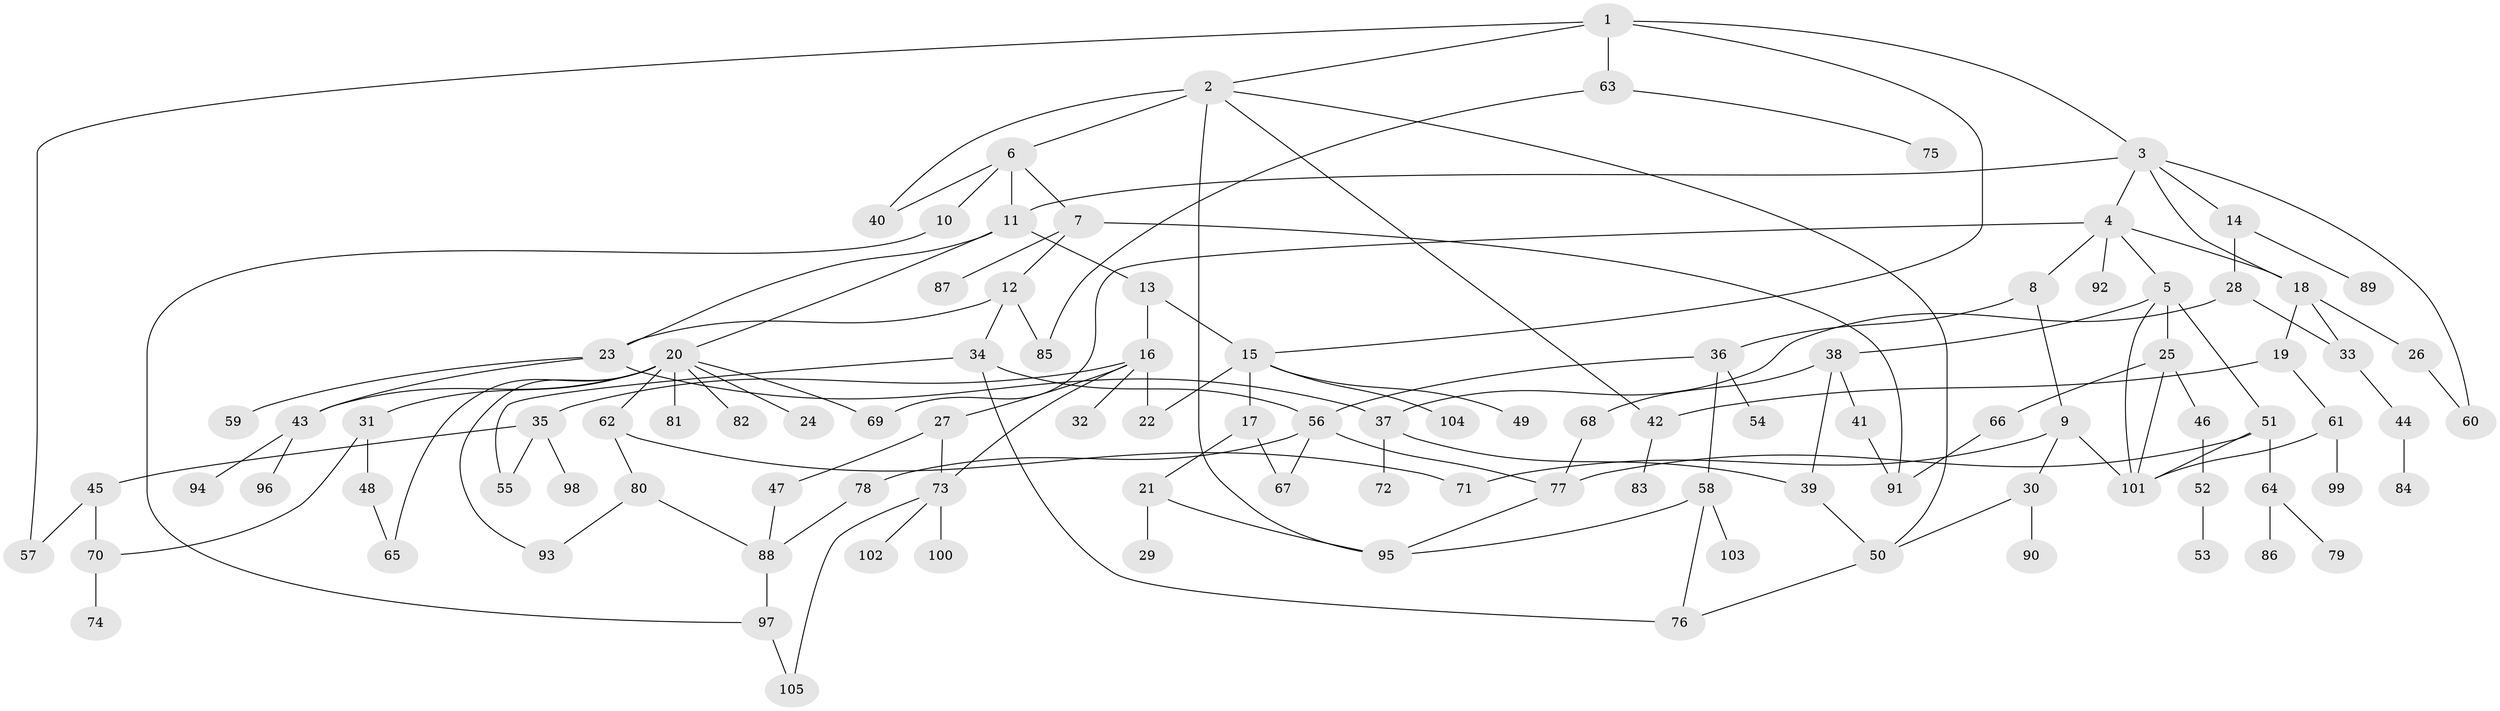 // coarse degree distribution, {5: 0.1320754716981132, 7: 0.07547169811320754, 3: 0.3018867924528302, 4: 0.09433962264150944, 2: 0.22641509433962265, 1: 0.1320754716981132, 6: 0.03773584905660377}
// Generated by graph-tools (version 1.1) at 2025/48/03/04/25 22:48:38]
// undirected, 105 vertices, 146 edges
graph export_dot {
  node [color=gray90,style=filled];
  1;
  2;
  3;
  4;
  5;
  6;
  7;
  8;
  9;
  10;
  11;
  12;
  13;
  14;
  15;
  16;
  17;
  18;
  19;
  20;
  21;
  22;
  23;
  24;
  25;
  26;
  27;
  28;
  29;
  30;
  31;
  32;
  33;
  34;
  35;
  36;
  37;
  38;
  39;
  40;
  41;
  42;
  43;
  44;
  45;
  46;
  47;
  48;
  49;
  50;
  51;
  52;
  53;
  54;
  55;
  56;
  57;
  58;
  59;
  60;
  61;
  62;
  63;
  64;
  65;
  66;
  67;
  68;
  69;
  70;
  71;
  72;
  73;
  74;
  75;
  76;
  77;
  78;
  79;
  80;
  81;
  82;
  83;
  84;
  85;
  86;
  87;
  88;
  89;
  90;
  91;
  92;
  93;
  94;
  95;
  96;
  97;
  98;
  99;
  100;
  101;
  102;
  103;
  104;
  105;
  1 -- 2;
  1 -- 3;
  1 -- 15;
  1 -- 63;
  1 -- 57;
  2 -- 6;
  2 -- 42;
  2 -- 50;
  2 -- 40;
  2 -- 95;
  3 -- 4;
  3 -- 14;
  3 -- 18;
  3 -- 60;
  3 -- 11;
  4 -- 5;
  4 -- 8;
  4 -- 92;
  4 -- 18;
  4 -- 69;
  5 -- 25;
  5 -- 38;
  5 -- 51;
  5 -- 101;
  6 -- 7;
  6 -- 10;
  6 -- 11;
  6 -- 40;
  7 -- 12;
  7 -- 87;
  7 -- 91;
  8 -- 9;
  8 -- 36;
  9 -- 30;
  9 -- 71;
  9 -- 101;
  10 -- 97;
  11 -- 13;
  11 -- 20;
  11 -- 23;
  12 -- 34;
  12 -- 85;
  12 -- 23;
  13 -- 16;
  13 -- 15;
  14 -- 28;
  14 -- 89;
  15 -- 17;
  15 -- 22;
  15 -- 49;
  15 -- 104;
  16 -- 27;
  16 -- 32;
  16 -- 35;
  16 -- 73;
  16 -- 22;
  17 -- 21;
  17 -- 67;
  18 -- 19;
  18 -- 26;
  18 -- 33;
  19 -- 61;
  19 -- 42;
  20 -- 24;
  20 -- 31;
  20 -- 43;
  20 -- 62;
  20 -- 65;
  20 -- 69;
  20 -- 81;
  20 -- 82;
  20 -- 93;
  21 -- 29;
  21 -- 95;
  23 -- 37;
  23 -- 59;
  23 -- 43;
  25 -- 46;
  25 -- 66;
  25 -- 101;
  26 -- 60;
  27 -- 47;
  27 -- 73;
  28 -- 33;
  28 -- 37;
  30 -- 50;
  30 -- 90;
  31 -- 48;
  31 -- 70;
  33 -- 44;
  34 -- 55;
  34 -- 76;
  34 -- 56;
  35 -- 45;
  35 -- 98;
  35 -- 55;
  36 -- 54;
  36 -- 56;
  36 -- 58;
  37 -- 72;
  37 -- 39;
  38 -- 39;
  38 -- 41;
  38 -- 68;
  39 -- 50;
  41 -- 91;
  42 -- 83;
  43 -- 94;
  43 -- 96;
  44 -- 84;
  45 -- 57;
  45 -- 70;
  46 -- 52;
  47 -- 88;
  48 -- 65;
  50 -- 76;
  51 -- 64;
  51 -- 101;
  51 -- 77;
  52 -- 53;
  56 -- 77;
  56 -- 78;
  56 -- 67;
  58 -- 103;
  58 -- 95;
  58 -- 76;
  61 -- 99;
  61 -- 101;
  62 -- 80;
  62 -- 71;
  63 -- 75;
  63 -- 85;
  64 -- 79;
  64 -- 86;
  66 -- 91;
  68 -- 77;
  70 -- 74;
  73 -- 100;
  73 -- 102;
  73 -- 105;
  77 -- 95;
  78 -- 88;
  80 -- 88;
  80 -- 93;
  88 -- 97;
  97 -- 105;
}
